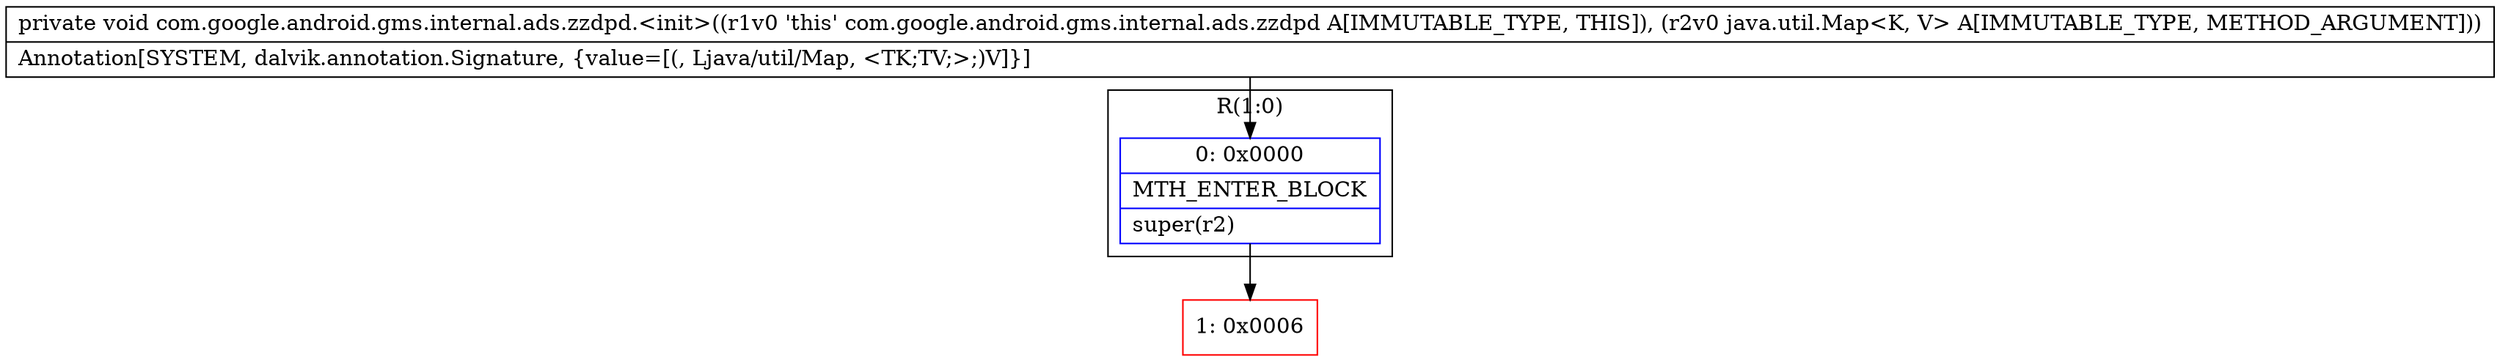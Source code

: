 digraph "CFG forcom.google.android.gms.internal.ads.zzdpd.\<init\>(Ljava\/util\/Map;)V" {
subgraph cluster_Region_1473560674 {
label = "R(1:0)";
node [shape=record,color=blue];
Node_0 [shape=record,label="{0\:\ 0x0000|MTH_ENTER_BLOCK\l|super(r2)\l}"];
}
Node_1 [shape=record,color=red,label="{1\:\ 0x0006}"];
MethodNode[shape=record,label="{private void com.google.android.gms.internal.ads.zzdpd.\<init\>((r1v0 'this' com.google.android.gms.internal.ads.zzdpd A[IMMUTABLE_TYPE, THIS]), (r2v0 java.util.Map\<K, V\> A[IMMUTABLE_TYPE, METHOD_ARGUMENT]))  | Annotation[SYSTEM, dalvik.annotation.Signature, \{value=[(, Ljava\/util\/Map, \<TK;TV;\>;)V]\}]\l}"];
MethodNode -> Node_0;
Node_0 -> Node_1;
}


